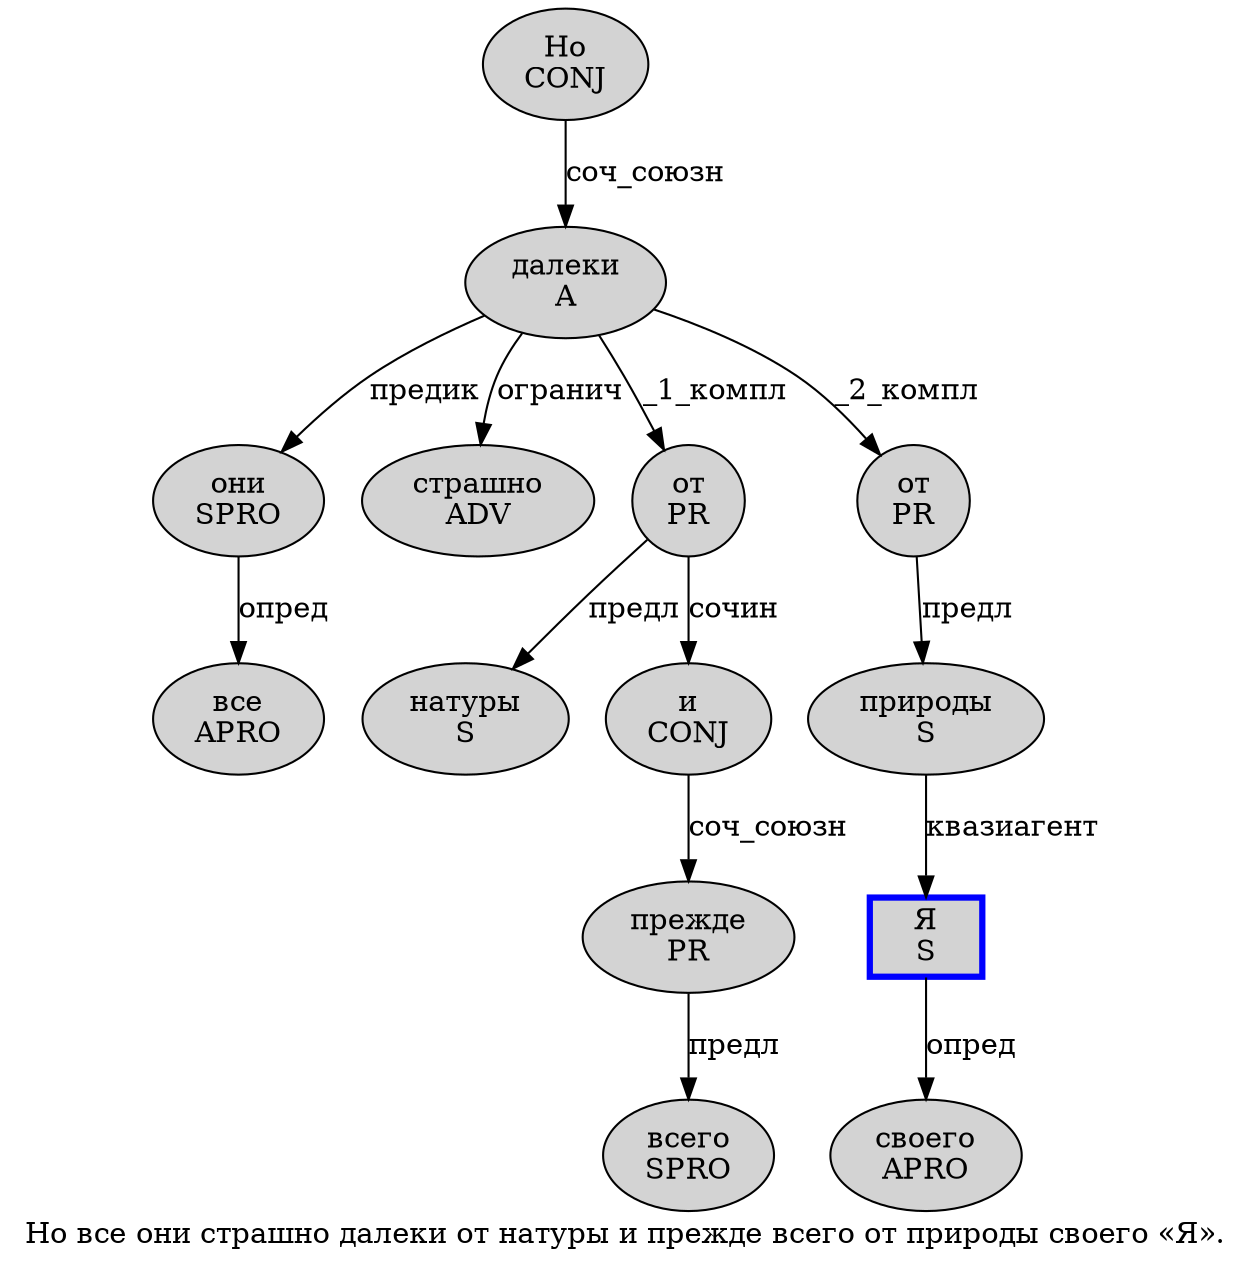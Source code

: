 digraph SENTENCE_2040 {
	graph [label="Но все они страшно далеки от натуры и прежде всего от природы своего «Я»."]
	node [style=filled]
		0 [label="Но
CONJ" color="" fillcolor=lightgray penwidth=1 shape=ellipse]
		1 [label="все
APRO" color="" fillcolor=lightgray penwidth=1 shape=ellipse]
		2 [label="они
SPRO" color="" fillcolor=lightgray penwidth=1 shape=ellipse]
		3 [label="страшно
ADV" color="" fillcolor=lightgray penwidth=1 shape=ellipse]
		4 [label="далеки
A" color="" fillcolor=lightgray penwidth=1 shape=ellipse]
		5 [label="от
PR" color="" fillcolor=lightgray penwidth=1 shape=ellipse]
		6 [label="натуры
S" color="" fillcolor=lightgray penwidth=1 shape=ellipse]
		7 [label="и
CONJ" color="" fillcolor=lightgray penwidth=1 shape=ellipse]
		8 [label="прежде
PR" color="" fillcolor=lightgray penwidth=1 shape=ellipse]
		9 [label="всего
SPRO" color="" fillcolor=lightgray penwidth=1 shape=ellipse]
		10 [label="от
PR" color="" fillcolor=lightgray penwidth=1 shape=ellipse]
		11 [label="природы
S" color="" fillcolor=lightgray penwidth=1 shape=ellipse]
		12 [label="своего
APRO" color="" fillcolor=lightgray penwidth=1 shape=ellipse]
		14 [label="Я
S" color=blue fillcolor=lightgray penwidth=3 shape=box]
			5 -> 6 [label="предл"]
			5 -> 7 [label="сочин"]
			10 -> 11 [label="предл"]
			2 -> 1 [label="опред"]
			7 -> 8 [label="соч_союзн"]
			4 -> 2 [label="предик"]
			4 -> 3 [label="огранич"]
			4 -> 5 [label="_1_компл"]
			4 -> 10 [label="_2_компл"]
			0 -> 4 [label="соч_союзн"]
			14 -> 12 [label="опред"]
			11 -> 14 [label="квазиагент"]
			8 -> 9 [label="предл"]
}